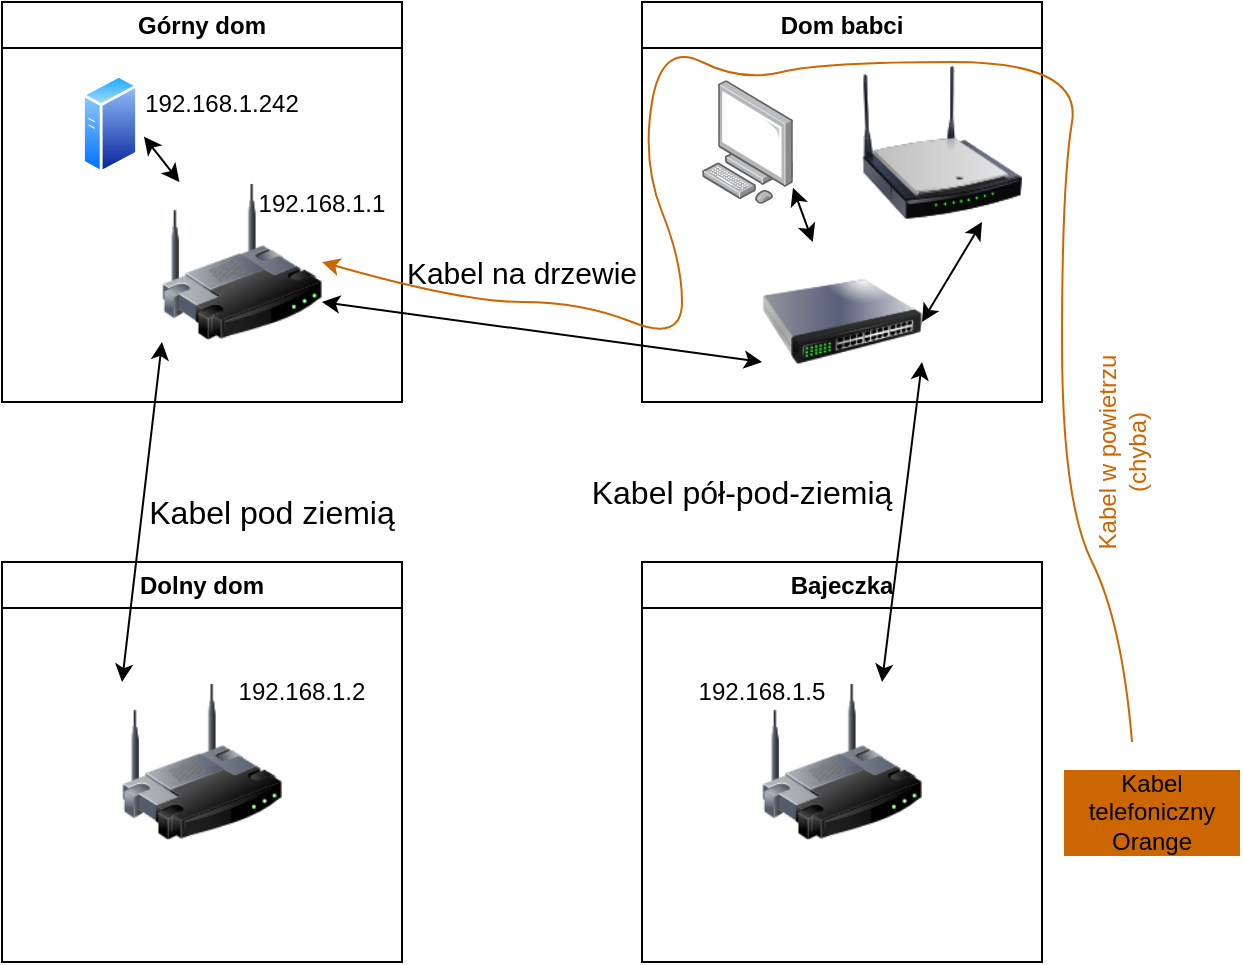 <mxfile version="24.4.4" type="device">
  <diagram name="Page-1" id="822b0af5-4adb-64df-f703-e8dfc1f81529">
    <mxGraphModel dx="954" dy="610" grid="1" gridSize="10" guides="1" tooltips="1" connect="1" arrows="1" fold="1" page="1" pageScale="1" pageWidth="1100" pageHeight="850" background="#ffffff" math="0" shadow="0">
      <root>
        <mxCell id="0" />
        <mxCell id="1" parent="0" />
        <mxCell id="v8OGbaW2eP5ILXCSfuf--7" value="&lt;div&gt;Górny dom&lt;/div&gt;" style="swimlane;whiteSpace=wrap;html=1;" vertex="1" parent="1">
          <mxGeometry x="200" y="80" width="200" height="200" as="geometry" />
        </mxCell>
        <mxCell id="v8OGbaW2eP5ILXCSfuf--1" value="" style="image;html=1;image=img/lib/clip_art/networking/Wireless_Router_128x128.png" vertex="1" parent="v8OGbaW2eP5ILXCSfuf--7">
          <mxGeometry x="80" y="90" width="80" height="80" as="geometry" />
        </mxCell>
        <mxCell id="v8OGbaW2eP5ILXCSfuf--18" value="" style="image;aspect=fixed;perimeter=ellipsePerimeter;html=1;align=center;shadow=0;dashed=0;spacingTop=3;image=img/lib/active_directory/generic_server.svg;" vertex="1" parent="v8OGbaW2eP5ILXCSfuf--7">
          <mxGeometry x="40" y="36" width="28.0" height="50" as="geometry" />
        </mxCell>
        <mxCell id="v8OGbaW2eP5ILXCSfuf--16" value="" style="endArrow=classic;startArrow=classic;html=1;rounded=0;exitX=1.106;exitY=0.626;exitDx=0;exitDy=0;exitPerimeter=0;" edge="1" parent="v8OGbaW2eP5ILXCSfuf--7" source="v8OGbaW2eP5ILXCSfuf--18" target="v8OGbaW2eP5ILXCSfuf--1">
          <mxGeometry width="50" height="50" relative="1" as="geometry">
            <mxPoint x="300" y="240" as="sourcePoint" />
            <mxPoint x="350" y="190" as="targetPoint" />
          </mxGeometry>
        </mxCell>
        <mxCell id="v8OGbaW2eP5ILXCSfuf--24" value="&lt;div&gt;192.168.1.1&lt;/div&gt;" style="text;html=1;align=center;verticalAlign=middle;whiteSpace=wrap;rounded=0;" vertex="1" parent="v8OGbaW2eP5ILXCSfuf--7">
          <mxGeometry x="130" y="86" width="60" height="30" as="geometry" />
        </mxCell>
        <mxCell id="v8OGbaW2eP5ILXCSfuf--25" value="192.168.1.242" style="text;html=1;align=center;verticalAlign=middle;whiteSpace=wrap;rounded=0;" vertex="1" parent="v8OGbaW2eP5ILXCSfuf--7">
          <mxGeometry x="80" y="36" width="60" height="30" as="geometry" />
        </mxCell>
        <mxCell id="v8OGbaW2eP5ILXCSfuf--8" value="Dolny dom" style="swimlane;whiteSpace=wrap;html=1;" vertex="1" parent="1">
          <mxGeometry x="200" y="360" width="200" height="200" as="geometry" />
        </mxCell>
        <mxCell id="v8OGbaW2eP5ILXCSfuf--6" value="" style="image;html=1;image=img/lib/clip_art/networking/Wireless_Router_128x128.png" vertex="1" parent="v8OGbaW2eP5ILXCSfuf--8">
          <mxGeometry x="60" y="60" width="80" height="80" as="geometry" />
        </mxCell>
        <mxCell id="v8OGbaW2eP5ILXCSfuf--27" value="&lt;div&gt;192.168.1.2&lt;/div&gt;" style="text;html=1;align=center;verticalAlign=middle;whiteSpace=wrap;rounded=0;" vertex="1" parent="v8OGbaW2eP5ILXCSfuf--8">
          <mxGeometry x="120" y="50" width="60" height="30" as="geometry" />
        </mxCell>
        <mxCell id="v8OGbaW2eP5ILXCSfuf--9" value="&lt;div&gt;Bajeczka&lt;/div&gt;" style="swimlane;whiteSpace=wrap;html=1;" vertex="1" parent="1">
          <mxGeometry x="520" y="360" width="200" height="200" as="geometry" />
        </mxCell>
        <mxCell id="v8OGbaW2eP5ILXCSfuf--5" value="" style="image;html=1;image=img/lib/clip_art/networking/Wireless_Router_128x128.png" vertex="1" parent="v8OGbaW2eP5ILXCSfuf--9">
          <mxGeometry x="60" y="60" width="80" height="80" as="geometry" />
        </mxCell>
        <mxCell id="v8OGbaW2eP5ILXCSfuf--26" value="&lt;div&gt;192.168.1.5&lt;/div&gt;" style="text;html=1;align=center;verticalAlign=middle;whiteSpace=wrap;rounded=0;" vertex="1" parent="v8OGbaW2eP5ILXCSfuf--9">
          <mxGeometry x="30" y="50" width="60" height="30" as="geometry" />
        </mxCell>
        <mxCell id="v8OGbaW2eP5ILXCSfuf--10" value="Dom babci" style="swimlane;whiteSpace=wrap;html=1;" vertex="1" parent="1">
          <mxGeometry x="520" y="80" width="200" height="200" as="geometry" />
        </mxCell>
        <mxCell id="v8OGbaW2eP5ILXCSfuf--2" value="" style="image;html=1;image=img/lib/clip_art/networking/Switch_128x128.png" vertex="1" parent="v8OGbaW2eP5ILXCSfuf--10">
          <mxGeometry x="60" y="120" width="80" height="80" as="geometry" />
        </mxCell>
        <mxCell id="v8OGbaW2eP5ILXCSfuf--4" value="" style="image;html=1;image=img/lib/clip_art/networking/Wireless_Router_N_128x128.png" vertex="1" parent="v8OGbaW2eP5ILXCSfuf--10">
          <mxGeometry x="110" y="30" width="80" height="80" as="geometry" />
        </mxCell>
        <mxCell id="v8OGbaW2eP5ILXCSfuf--12" value="" style="endArrow=classic;startArrow=classic;html=1;rounded=0;entryX=1;entryY=0.5;entryDx=0;entryDy=0;exitX=0.75;exitY=1;exitDx=0;exitDy=0;" edge="1" parent="v8OGbaW2eP5ILXCSfuf--10" source="v8OGbaW2eP5ILXCSfuf--4" target="v8OGbaW2eP5ILXCSfuf--2">
          <mxGeometry width="50" height="50" relative="1" as="geometry">
            <mxPoint x="10" y="200" as="sourcePoint" />
            <mxPoint x="60" y="150" as="targetPoint" />
          </mxGeometry>
        </mxCell>
        <mxCell id="v8OGbaW2eP5ILXCSfuf--15" value="" style="image;points=[];aspect=fixed;html=1;align=center;shadow=0;dashed=0;image=img/lib/allied_telesis/computer_and_terminals/Personal_Computer.svg;" vertex="1" parent="v8OGbaW2eP5ILXCSfuf--10">
          <mxGeometry x="30" y="39.1" width="45.6" height="61.8" as="geometry" />
        </mxCell>
        <mxCell id="v8OGbaW2eP5ILXCSfuf--17" value="" style="endArrow=classic;startArrow=classic;html=1;rounded=0;entryX=0.998;entryY=0.871;entryDx=0;entryDy=0;entryPerimeter=0;" edge="1" parent="v8OGbaW2eP5ILXCSfuf--10" source="v8OGbaW2eP5ILXCSfuf--2" target="v8OGbaW2eP5ILXCSfuf--15">
          <mxGeometry width="50" height="50" relative="1" as="geometry">
            <mxPoint x="95" y="110" as="sourcePoint" />
            <mxPoint x="70" y="100" as="targetPoint" />
          </mxGeometry>
        </mxCell>
        <mxCell id="v8OGbaW2eP5ILXCSfuf--11" value="" style="endArrow=classic;startArrow=classic;html=1;rounded=0;entryX=0;entryY=1;entryDx=0;entryDy=0;exitX=0;exitY=0;exitDx=0;exitDy=0;" edge="1" parent="1" source="v8OGbaW2eP5ILXCSfuf--6" target="v8OGbaW2eP5ILXCSfuf--1">
          <mxGeometry width="50" height="50" relative="1" as="geometry">
            <mxPoint x="250" y="390" as="sourcePoint" />
            <mxPoint x="260" y="260" as="targetPoint" />
          </mxGeometry>
        </mxCell>
        <mxCell id="v8OGbaW2eP5ILXCSfuf--13" value="" style="endArrow=classic;startArrow=classic;html=1;rounded=0;exitX=0.75;exitY=0;exitDx=0;exitDy=0;entryX=1;entryY=0.75;entryDx=0;entryDy=0;" edge="1" parent="1" source="v8OGbaW2eP5ILXCSfuf--5" target="v8OGbaW2eP5ILXCSfuf--2">
          <mxGeometry width="50" height="50" relative="1" as="geometry">
            <mxPoint x="610" y="360" as="sourcePoint" />
            <mxPoint x="660" y="310" as="targetPoint" />
          </mxGeometry>
        </mxCell>
        <mxCell id="v8OGbaW2eP5ILXCSfuf--14" value="" style="endArrow=classic;startArrow=classic;html=1;rounded=0;entryX=0;entryY=0.75;entryDx=0;entryDy=0;exitX=1;exitY=0.75;exitDx=0;exitDy=0;" edge="1" parent="1" source="v8OGbaW2eP5ILXCSfuf--1" target="v8OGbaW2eP5ILXCSfuf--2">
          <mxGeometry width="50" height="50" relative="1" as="geometry">
            <mxPoint x="370" y="250" as="sourcePoint" />
            <mxPoint x="660" y="240" as="targetPoint" />
          </mxGeometry>
        </mxCell>
        <mxCell id="v8OGbaW2eP5ILXCSfuf--23" value="Kabel telefoniczny Orange" style="text;html=1;align=center;verticalAlign=middle;whiteSpace=wrap;rounded=0;labelBackgroundColor=#CC6600;" vertex="1" parent="1">
          <mxGeometry x="730" y="450" width="90" height="70" as="geometry" />
        </mxCell>
        <mxCell id="v8OGbaW2eP5ILXCSfuf--22" value="" style="curved=1;endArrow=classic;html=1;rounded=0;exitX=0.389;exitY=0;exitDx=0;exitDy=0;exitPerimeter=0;fontColor=#CC6600;fillColor=#ffe6cc;strokeColor=#CC6600;entryX=1;entryY=0.5;entryDx=0;entryDy=0;" edge="1" parent="1" source="v8OGbaW2eP5ILXCSfuf--23" target="v8OGbaW2eP5ILXCSfuf--1">
          <mxGeometry width="50" height="50" relative="1" as="geometry">
            <mxPoint x="760" y="480" as="sourcePoint" />
            <mxPoint x="370" y="220" as="targetPoint" />
            <Array as="points">
              <mxPoint x="760" y="390" />
              <mxPoint x="730" y="330" />
              <mxPoint x="730" y="170" />
              <mxPoint x="740" y="110" />
              <mxPoint x="610" y="110" />
              <mxPoint x="570" y="120" />
              <mxPoint x="530" y="100" />
              <mxPoint x="520" y="160" />
              <mxPoint x="540" y="210" />
              <mxPoint x="540" y="250" />
              <mxPoint x="490" y="230" />
              <mxPoint x="430" y="230" />
            </Array>
          </mxGeometry>
        </mxCell>
        <mxCell id="v8OGbaW2eP5ILXCSfuf--29" value="Kabel pod ziemią" style="text;html=1;align=center;verticalAlign=middle;whiteSpace=wrap;rounded=0;fontSize=16;" vertex="1" parent="1">
          <mxGeometry x="250" y="320" width="170" height="30" as="geometry" />
        </mxCell>
        <mxCell id="v8OGbaW2eP5ILXCSfuf--30" value="Kabel na drzewie" style="text;html=1;align=center;verticalAlign=middle;whiteSpace=wrap;rounded=0;fontSize=15;rotation=0;" vertex="1" parent="1">
          <mxGeometry x="370" y="200" width="180" height="30" as="geometry" />
        </mxCell>
        <mxCell id="v8OGbaW2eP5ILXCSfuf--31" value="&lt;font style=&quot;font-size: 16px;&quot;&gt;Kabel pół-pod-ziemią&lt;br&gt;&lt;/font&gt;" style="text;html=1;align=center;verticalAlign=middle;whiteSpace=wrap;rounded=0;" vertex="1" parent="1">
          <mxGeometry x="480" y="310" width="180" height="30" as="geometry" />
        </mxCell>
        <mxCell id="v8OGbaW2eP5ILXCSfuf--32" value="&lt;div&gt;&lt;font color=&quot;#cc6600&quot;&gt;Kabel w powietrzu&lt;/font&gt;&lt;/div&gt;&lt;div&gt;&lt;font color=&quot;#cc6600&quot;&gt;(chyba)&lt;br&gt;&lt;/font&gt;&lt;/div&gt;" style="text;html=1;align=center;verticalAlign=middle;whiteSpace=wrap;rounded=0;rotation=-90;" vertex="1" parent="1">
          <mxGeometry x="690" y="290" width="140" height="30" as="geometry" />
        </mxCell>
      </root>
    </mxGraphModel>
  </diagram>
</mxfile>
